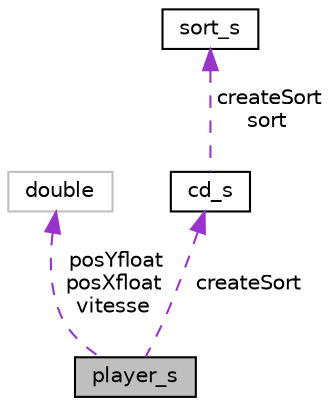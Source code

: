 digraph "player_s"
{
 // LATEX_PDF_SIZE
  edge [fontname="Helvetica",fontsize="10",labelfontname="Helvetica",labelfontsize="10"];
  node [fontname="Helvetica",fontsize="10",shape=record];
  Node1 [label="player_s",height=0.2,width=0.4,color="black", fillcolor="grey75", style="filled", fontcolor="black",tooltip="Informations d'un personnage."];
  Node2 -> Node1 [dir="back",color="darkorchid3",fontsize="10",style="dashed",label=" posYfloat\nposXfloat\nvitesse" ,fontname="Helvetica"];
  Node2 [label="double",height=0.2,width=0.4,color="grey75", fillcolor="white", style="filled",tooltip=" "];
  Node3 -> Node1 [dir="back",color="darkorchid3",fontsize="10",style="dashed",label=" createSort" ,fontname="Helvetica"];
  Node3 [label="cd_s",height=0.2,width=0.4,color="black", fillcolor="white", style="filled",URL="$structcd__s.html",tooltip="Structure qui contient un sort et son couldown."];
  Node4 -> Node3 [dir="back",color="darkorchid3",fontsize="10",style="dashed",label=" createSort\nsort" ,fontname="Helvetica"];
  Node4 [label="sort_s",height=0.2,width=0.4,color="black", fillcolor="white", style="filled",URL="$structsort__s.html",tooltip="Structure général d'un joueur."];
}
